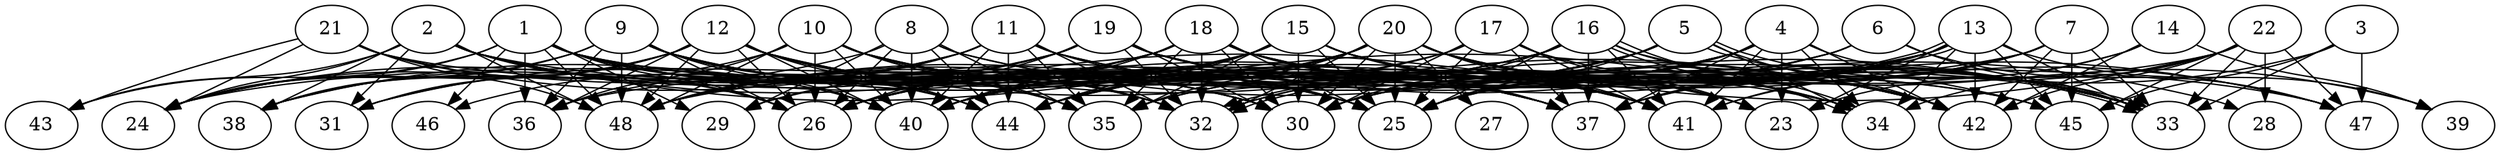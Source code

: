 // DAG (tier=3-complex, mode=data, n=48, ccr=0.522, fat=0.802, density=0.663, regular=0.371, jump=0.326, mindata=4194304, maxdata=33554432)
// DAG automatically generated by daggen at Sun Aug 24 16:33:35 2025
// /home/ermia/Project/Environments/daggen/bin/daggen --dot --ccr 0.522 --fat 0.802 --regular 0.371 --density 0.663 --jump 0.326 --mindata 4194304 --maxdata 33554432 -n 48 
digraph G {
  1 [size="109793233662753024", alpha="0.15", expect_size="54896616831376512"]
  1 -> 24 [size ="2704035207446528"]
  1 -> 26 [size ="2704035207446528"]
  1 -> 29 [size ="2704035207446528"]
  1 -> 30 [size ="2704035207446528"]
  1 -> 32 [size ="2704035207446528"]
  1 -> 36 [size ="2704035207446528"]
  1 -> 37 [size ="2704035207446528"]
  1 -> 40 [size ="2704035207446528"]
  1 -> 43 [size ="2704035207446528"]
  1 -> 45 [size ="2704035207446528"]
  1 -> 46 [size ="2704035207446528"]
  1 -> 47 [size ="2704035207446528"]
  1 -> 48 [size ="2704035207446528"]
  2 [size="10047833630315261952", alpha="0.13", expect_size="5023916815157630976"]
  2 -> 24 [size ="7190234353631232"]
  2 -> 26 [size ="7190234353631232"]
  2 -> 30 [size ="7190234353631232"]
  2 -> 31 [size ="7190234353631232"]
  2 -> 34 [size ="7190234353631232"]
  2 -> 37 [size ="7190234353631232"]
  2 -> 38 [size ="7190234353631232"]
  2 -> 43 [size ="7190234353631232"]
  2 -> 44 [size ="7190234353631232"]
  2 -> 45 [size ="7190234353631232"]
  2 -> 48 [size ="7190234353631232"]
  3 [size="9748965111369584640", alpha="0.18", expect_size="4874482555684792320"]
  3 -> 33 [size ="3693741130907648"]
  3 -> 37 [size ="3693741130907648"]
  3 -> 45 [size ="3693741130907648"]
  3 -> 47 [size ="3693741130907648"]
  4 [size="26193799491258306560", alpha="0.05", expect_size="13096899745629153280"]
  4 -> 23 [size ="8217710253047808"]
  4 -> 25 [size ="8217710253047808"]
  4 -> 26 [size ="8217710253047808"]
  4 -> 32 [size ="8217710253047808"]
  4 -> 33 [size ="8217710253047808"]
  4 -> 34 [size ="8217710253047808"]
  4 -> 37 [size ="8217710253047808"]
  4 -> 40 [size ="8217710253047808"]
  4 -> 41 [size ="8217710253047808"]
  4 -> 42 [size ="8217710253047808"]
  4 -> 44 [size ="8217710253047808"]
  5 [size="2611397423063795499008", alpha="0.09", expect_size="1305698711531897749504"]
  5 -> 25 [size ="1517068885164032"]
  5 -> 26 [size ="1517068885164032"]
  5 -> 32 [size ="1517068885164032"]
  5 -> 33 [size ="1517068885164032"]
  5 -> 33 [size ="1517068885164032"]
  5 -> 34 [size ="1517068885164032"]
  5 -> 40 [size ="1517068885164032"]
  5 -> 42 [size ="1517068885164032"]
  5 -> 48 [size ="1517068885164032"]
  6 [size="9924749434028454", alpha="0.12", expect_size="4962374717014227"]
  6 -> 30 [size ="314498384658432"]
  6 -> 33 [size ="314498384658432"]
  6 -> 35 [size ="314498384658432"]
  6 -> 40 [size ="314498384658432"]
  6 -> 47 [size ="314498384658432"]
  7 [size="7500512436069863522304", alpha="0.14", expect_size="3750256218034931761152"]
  7 -> 25 [size ="3065377349173248"]
  7 -> 30 [size ="3065377349173248"]
  7 -> 33 [size ="3065377349173248"]
  7 -> 36 [size ="3065377349173248"]
  7 -> 41 [size ="3065377349173248"]
  7 -> 42 [size ="3065377349173248"]
  7 -> 45 [size ="3065377349173248"]
  8 [size="3226477343960209920", alpha="0.06", expect_size="1613238671980104960"]
  8 -> 23 [size ="6040330906370048"]
  8 -> 24 [size ="6040330906370048"]
  8 -> 26 [size ="6040330906370048"]
  8 -> 29 [size ="6040330906370048"]
  8 -> 33 [size ="6040330906370048"]
  8 -> 35 [size ="6040330906370048"]
  8 -> 40 [size ="6040330906370048"]
  8 -> 44 [size ="6040330906370048"]
  9 [size="3713467114570933248", alpha="0.10", expect_size="1856733557285466624"]
  9 -> 24 [size ="4143931046494208"]
  9 -> 25 [size ="4143931046494208"]
  9 -> 26 [size ="4143931046494208"]
  9 -> 30 [size ="4143931046494208"]
  9 -> 32 [size ="4143931046494208"]
  9 -> 35 [size ="4143931046494208"]
  9 -> 36 [size ="4143931046494208"]
  9 -> 38 [size ="4143931046494208"]
  9 -> 40 [size ="4143931046494208"]
  9 -> 41 [size ="4143931046494208"]
  9 -> 44 [size ="4143931046494208"]
  9 -> 48 [size ="4143931046494208"]
  10 [size="9545914661907193856", alpha="0.03", expect_size="4772957330953596928"]
  10 -> 26 [size ="3253221711675392"]
  10 -> 32 [size ="3253221711675392"]
  10 -> 35 [size ="3253221711675392"]
  10 -> 36 [size ="3253221711675392"]
  10 -> 37 [size ="3253221711675392"]
  10 -> 38 [size ="3253221711675392"]
  10 -> 40 [size ="3253221711675392"]
  10 -> 41 [size ="3253221711675392"]
  10 -> 42 [size ="3253221711675392"]
  10 -> 48 [size ="3253221711675392"]
  11 [size="273516695568478656", alpha="0.14", expect_size="136758347784239328"]
  11 -> 25 [size ="5639335546191872"]
  11 -> 31 [size ="5639335546191872"]
  11 -> 32 [size ="5639335546191872"]
  11 -> 35 [size ="5639335546191872"]
  11 -> 38 [size ="5639335546191872"]
  11 -> 40 [size ="5639335546191872"]
  11 -> 42 [size ="5639335546191872"]
  11 -> 44 [size ="5639335546191872"]
  11 -> 45 [size ="5639335546191872"]
  11 -> 48 [size ="5639335546191872"]
  12 [size="4174375562979555840", alpha="0.01", expect_size="2087187781489777920"]
  12 -> 24 [size ="5155585469186048"]
  12 -> 25 [size ="5155585469186048"]
  12 -> 26 [size ="5155585469186048"]
  12 -> 30 [size ="5155585469186048"]
  12 -> 31 [size ="5155585469186048"]
  12 -> 32 [size ="5155585469186048"]
  12 -> 35 [size ="5155585469186048"]
  12 -> 36 [size ="5155585469186048"]
  12 -> 37 [size ="5155585469186048"]
  12 -> 38 [size ="5155585469186048"]
  12 -> 40 [size ="5155585469186048"]
  12 -> 42 [size ="5155585469186048"]
  12 -> 44 [size ="5155585469186048"]
  12 -> 48 [size ="5155585469186048"]
  13 [size="135954692798832288", alpha="0.02", expect_size="67977346399416144"]
  13 -> 23 [size ="237239263035392"]
  13 -> 24 [size ="237239263035392"]
  13 -> 25 [size ="237239263035392"]
  13 -> 30 [size ="237239263035392"]
  13 -> 32 [size ="237239263035392"]
  13 -> 32 [size ="237239263035392"]
  13 -> 33 [size ="237239263035392"]
  13 -> 34 [size ="237239263035392"]
  13 -> 35 [size ="237239263035392"]
  13 -> 37 [size ="237239263035392"]
  13 -> 39 [size ="237239263035392"]
  13 -> 42 [size ="237239263035392"]
  13 -> 44 [size ="237239263035392"]
  13 -> 45 [size ="237239263035392"]
  14 [size="6928336397061022810112", alpha="0.01", expect_size="3464168198530511405056"]
  14 -> 37 [size ="2907430203686912"]
  14 -> 39 [size ="2907430203686912"]
  14 -> 41 [size ="2907430203686912"]
  14 -> 42 [size ="2907430203686912"]
  15 [size="153281339358205536", alpha="0.14", expect_size="76640669679102768"]
  15 -> 23 [size ="7323466252419072"]
  15 -> 25 [size ="7323466252419072"]
  15 -> 26 [size ="7323466252419072"]
  15 -> 30 [size ="7323466252419072"]
  15 -> 33 [size ="7323466252419072"]
  15 -> 34 [size ="7323466252419072"]
  15 -> 35 [size ="7323466252419072"]
  15 -> 38 [size ="7323466252419072"]
  15 -> 40 [size ="7323466252419072"]
  15 -> 41 [size ="7323466252419072"]
  15 -> 42 [size ="7323466252419072"]
  15 -> 44 [size ="7323466252419072"]
  16 [size="1008656485621268224", alpha="0.18", expect_size="504328242810634112"]
  16 -> 25 [size ="1238958889500672"]
  16 -> 26 [size ="1238958889500672"]
  16 -> 29 [size ="1238958889500672"]
  16 -> 30 [size ="1238958889500672"]
  16 -> 34 [size ="1238958889500672"]
  16 -> 34 [size ="1238958889500672"]
  16 -> 37 [size ="1238958889500672"]
  16 -> 39 [size ="1238958889500672"]
  16 -> 41 [size ="1238958889500672"]
  16 -> 42 [size ="1238958889500672"]
  16 -> 48 [size ="1238958889500672"]
  17 [size="105972990750258384", alpha="0.18", expect_size="52986495375129192"]
  17 -> 23 [size ="1675554730278912"]
  17 -> 25 [size ="1675554730278912"]
  17 -> 30 [size ="1675554730278912"]
  17 -> 37 [size ="1675554730278912"]
  17 -> 41 [size ="1675554730278912"]
  17 -> 42 [size ="1675554730278912"]
  17 -> 44 [size ="1675554730278912"]
  17 -> 48 [size ="1675554730278912"]
  18 [size="315360628731356096", alpha="0.14", expect_size="157680314365678048"]
  18 -> 23 [size ="7839875940220928"]
  18 -> 25 [size ="7839875940220928"]
  18 -> 29 [size ="7839875940220928"]
  18 -> 30 [size ="7839875940220928"]
  18 -> 31 [size ="7839875940220928"]
  18 -> 32 [size ="7839875940220928"]
  18 -> 33 [size ="7839875940220928"]
  18 -> 35 [size ="7839875940220928"]
  18 -> 36 [size ="7839875940220928"]
  18 -> 37 [size ="7839875940220928"]
  18 -> 40 [size ="7839875940220928"]
  18 -> 41 [size ="7839875940220928"]
  18 -> 47 [size ="7839875940220928"]
  18 -> 48 [size ="7839875940220928"]
  19 [size="2178717826997551104000", alpha="0.00", expect_size="1089358913498775552000"]
  19 -> 24 [size ="1344489180364800"]
  19 -> 26 [size ="1344489180364800"]
  19 -> 28 [size ="1344489180364800"]
  19 -> 30 [size ="1344489180364800"]
  19 -> 32 [size ="1344489180364800"]
  19 -> 33 [size ="1344489180364800"]
  19 -> 37 [size ="1344489180364800"]
  19 -> 41 [size ="1344489180364800"]
  19 -> 46 [size ="1344489180364800"]
  19 -> 48 [size ="1344489180364800"]
  20 [size="1315011141660181528576", alpha="0.05", expect_size="657505570830090764288"]
  20 -> 23 [size ="960232222097408"]
  20 -> 25 [size ="960232222097408"]
  20 -> 26 [size ="960232222097408"]
  20 -> 27 [size ="960232222097408"]
  20 -> 30 [size ="960232222097408"]
  20 -> 32 [size ="960232222097408"]
  20 -> 33 [size ="960232222097408"]
  20 -> 34 [size ="960232222097408"]
  20 -> 35 [size ="960232222097408"]
  20 -> 40 [size ="960232222097408"]
  20 -> 41 [size ="960232222097408"]
  20 -> 44 [size ="960232222097408"]
  20 -> 47 [size ="960232222097408"]
  20 -> 48 [size ="960232222097408"]
  21 [size="100124485859927472", alpha="0.19", expect_size="50062242929963736"]
  21 -> 24 [size ="2449758085971968"]
  21 -> 25 [size ="2449758085971968"]
  21 -> 26 [size ="2449758085971968"]
  21 -> 34 [size ="2449758085971968"]
  21 -> 43 [size ="2449758085971968"]
  21 -> 48 [size ="2449758085971968"]
  22 [size="39124521085445888", alpha="0.08", expect_size="19562260542722944"]
  22 -> 23 [size ="3026375187365888"]
  22 -> 26 [size ="3026375187365888"]
  22 -> 28 [size ="3026375187365888"]
  22 -> 33 [size ="3026375187365888"]
  22 -> 34 [size ="3026375187365888"]
  22 -> 42 [size ="3026375187365888"]
  22 -> 45 [size ="3026375187365888"]
  22 -> 47 [size ="3026375187365888"]
  22 -> 48 [size ="3026375187365888"]
  23 [size="3327048276411884032", alpha="0.12", expect_size="1663524138205942016"]
  24 [size="75316265949568576", alpha="0.05", expect_size="37658132974784288"]
  25 [size="566852962308573952", alpha="0.19", expect_size="283426481154286976"]
  26 [size="48067781229549584", alpha="0.16", expect_size="24033890614774792"]
  27 [size="1269816593743872000000", alpha="0.09", expect_size="634908296871936000000"]
  28 [size="119799387973762304", alpha="0.17", expect_size="59899693986881152"]
  29 [size="6334352439534384316416", alpha="0.00", expect_size="3167176219767192158208"]
  30 [size="2045643063781474304", alpha="0.10", expect_size="1022821531890737152"]
  31 [size="5223613875650925568", alpha="0.08", expect_size="2611806937825462784"]
  32 [size="6957122509759802368", alpha="0.12", expect_size="3478561254879901184"]
  33 [size="173882493037616160", alpha="0.02", expect_size="86941246518808080"]
  34 [size="128853593277663088", alpha="0.02", expect_size="64426796638831544"]
  35 [size="1948452278862033152", alpha="0.12", expect_size="974226139431016576"]
  36 [size="4919104458123812864", alpha="0.02", expect_size="2459552229061906432"]
  37 [size="2405730133877464576", alpha="0.12", expect_size="1202865066938732288"]
  38 [size="14055895039305360", alpha="0.12", expect_size="7027947519652680"]
  39 [size="232467285499488160", alpha="0.12", expect_size="116233642749744080"]
  40 [size="28201061768495104000000", alpha="0.09", expect_size="14100530884247552000000"]
  41 [size="3713493902926971392", alpha="0.05", expect_size="1856746951463485696"]
  42 [size="237602687375636864", alpha="0.02", expect_size="118801343687818432"]
  43 [size="1935580402626482944", alpha="0.16", expect_size="967790201313241472"]
  44 [size="638227988705644800", alpha="0.12", expect_size="319113994352822400"]
  45 [size="1244321016401131264", alpha="0.11", expect_size="622160508200565632"]
  46 [size="102501229323357760", alpha="0.13", expect_size="51250614661678880"]
  47 [size="61358677735080976", alpha="0.10", expect_size="30679338867540488"]
  48 [size="17728816574816852115456", alpha="0.02", expect_size="8864408287408426057728"]
}